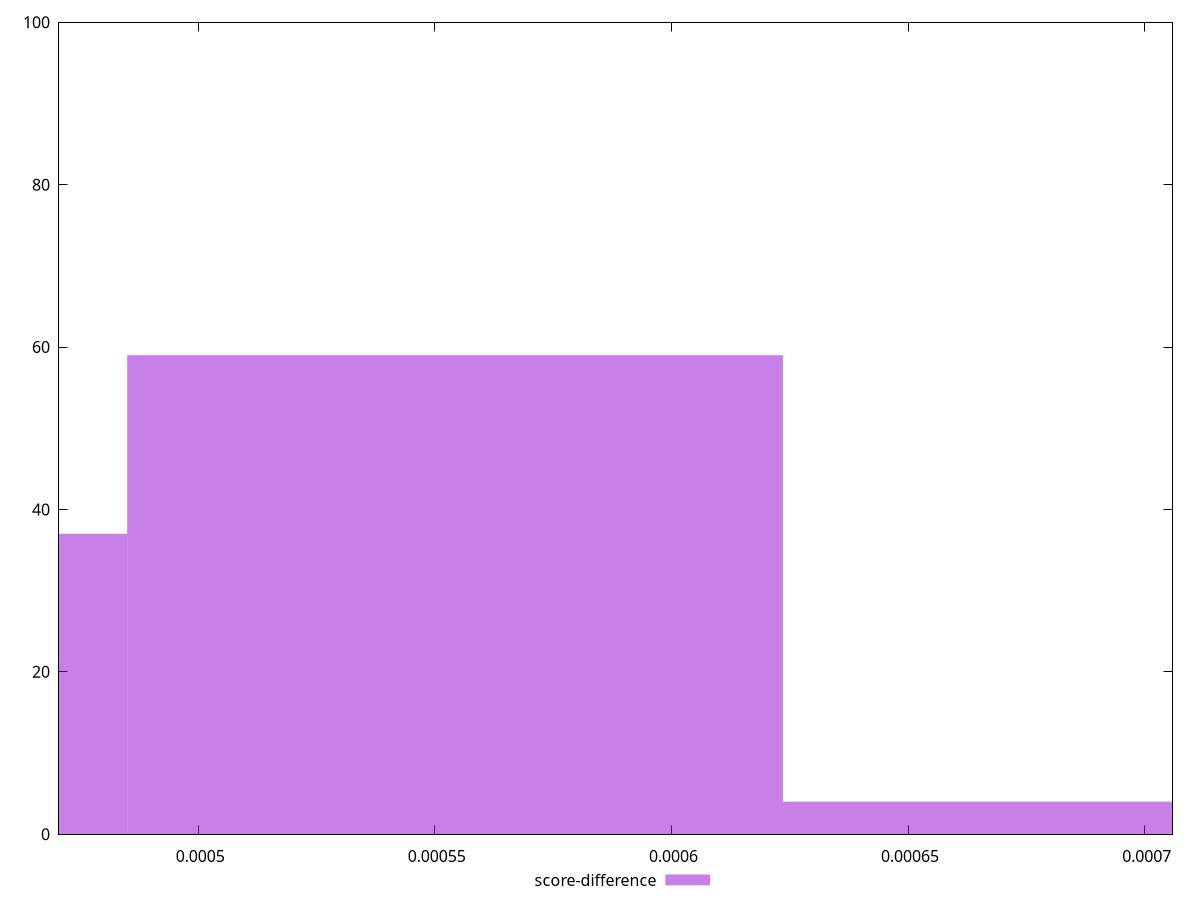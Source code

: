 reset

$scoreDifference <<EOF
0.0005542817806920366 59
0.00041571133551902747 37
0.0006928522258650457 4
EOF

set key outside below
set boxwidth 0.00013857044517300916
set xrange [0.00047058823529411153:0.0007058823529411673]
set yrange [0:100]
set trange [0:100]
set style fill transparent solid 0.5 noborder
set terminal svg size 640, 490 enhanced background rgb 'white'
set output "report_00008_2021-01-22T20:58:29.167/uses-rel-preload/samples/pages+cached+noexternal+nocss/score-difference/histogram.svg"

plot $scoreDifference title "score-difference" with boxes

reset
